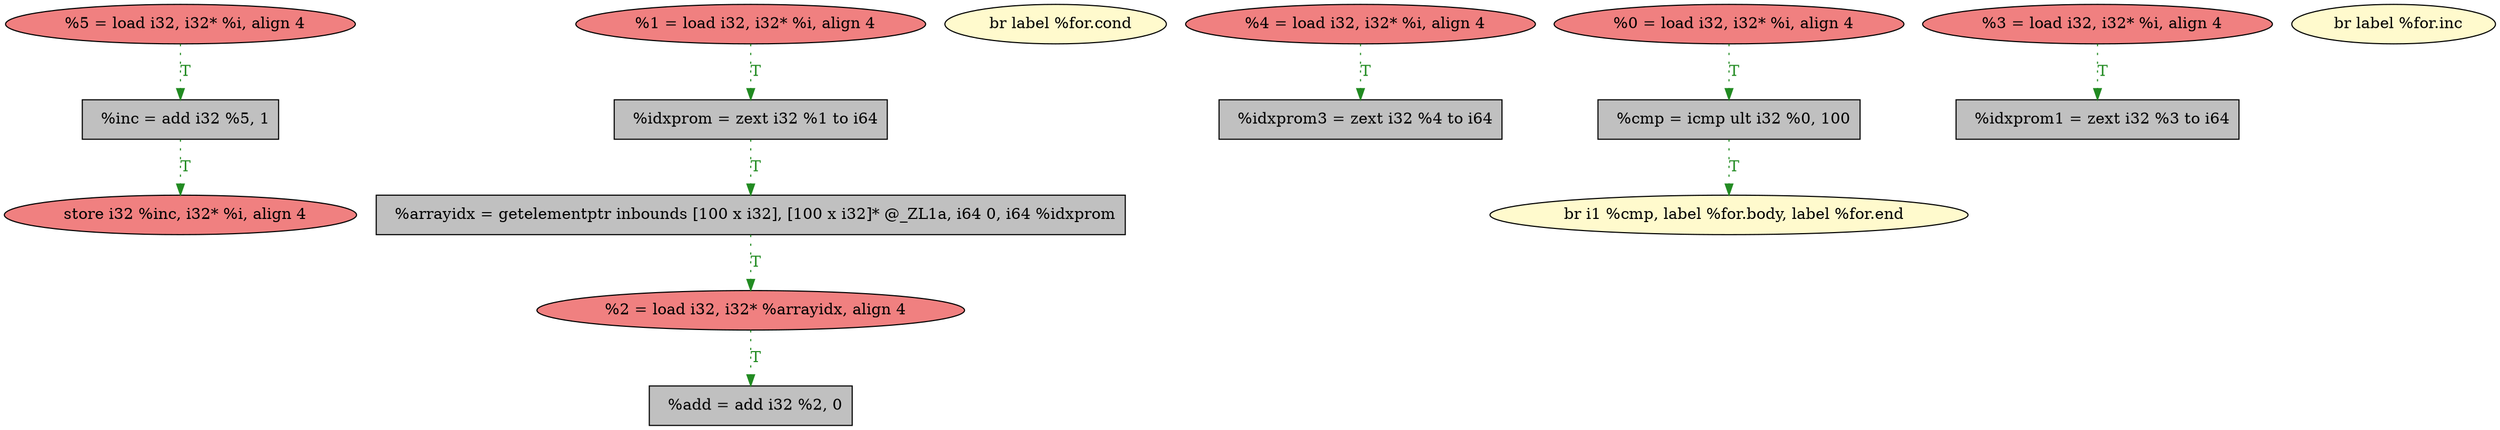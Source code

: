 
digraph G {


node596 [fillcolor=lightcoral,label="  store i32 %inc, i32* %i, align 4",shape=ellipse,style=filled ]
node584 [fillcolor=lightcoral,label="  %5 = load i32, i32* %i, align 4",shape=ellipse,style=filled ]
node583 [fillcolor=lightcoral,label="  %1 = load i32, i32* %i, align 4",shape=ellipse,style=filled ]
node582 [fillcolor=lemonchiffon,label="  br label %for.cond",shape=ellipse,style=filled ]
node580 [fillcolor=grey,label="  %arrayidx = getelementptr inbounds [100 x i32], [100 x i32]* @_ZL1a, i64 0, i64 %idxprom",shape=rectangle,style=filled ]
node585 [fillcolor=lightcoral,label="  %4 = load i32, i32* %i, align 4",shape=ellipse,style=filled ]
node589 [fillcolor=lightcoral,label="  %0 = load i32, i32* %i, align 4",shape=ellipse,style=filled ]
node586 [fillcolor=lightcoral,label="  %2 = load i32, i32* %arrayidx, align 4",shape=ellipse,style=filled ]
node588 [fillcolor=lightcoral,label="  %3 = load i32, i32* %i, align 4",shape=ellipse,style=filled ]
node587 [fillcolor=grey,label="  %add = add i32 %2, 0",shape=rectangle,style=filled ]
node592 [fillcolor=lemonchiffon,label="  br i1 %cmp, label %for.body, label %for.end",shape=ellipse,style=filled ]
node593 [fillcolor=grey,label="  %idxprom1 = zext i32 %3 to i64",shape=rectangle,style=filled ]
node594 [fillcolor=grey,label="  %idxprom3 = zext i32 %4 to i64",shape=rectangle,style=filled ]
node590 [fillcolor=grey,label="  %cmp = icmp ult i32 %0, 100",shape=rectangle,style=filled ]
node581 [fillcolor=grey,label="  %idxprom = zext i32 %1 to i64",shape=rectangle,style=filled ]
node591 [fillcolor=grey,label="  %inc = add i32 %5, 1",shape=rectangle,style=filled ]
node595 [fillcolor=lemonchiffon,label="  br label %for.inc",shape=ellipse,style=filled ]

node585->node594 [style=dotted,color=forestgreen,label="T",fontcolor=forestgreen ]
node583->node581 [style=dotted,color=forestgreen,label="T",fontcolor=forestgreen ]
node586->node587 [style=dotted,color=forestgreen,label="T",fontcolor=forestgreen ]
node590->node592 [style=dotted,color=forestgreen,label="T",fontcolor=forestgreen ]
node591->node596 [style=dotted,color=forestgreen,label="T",fontcolor=forestgreen ]
node589->node590 [style=dotted,color=forestgreen,label="T",fontcolor=forestgreen ]
node580->node586 [style=dotted,color=forestgreen,label="T",fontcolor=forestgreen ]
node588->node593 [style=dotted,color=forestgreen,label="T",fontcolor=forestgreen ]
node581->node580 [style=dotted,color=forestgreen,label="T",fontcolor=forestgreen ]
node584->node591 [style=dotted,color=forestgreen,label="T",fontcolor=forestgreen ]


}
